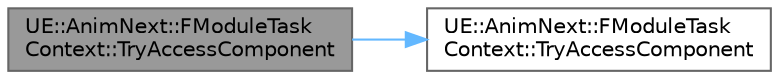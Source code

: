 digraph "UE::AnimNext::FModuleTaskContext::TryAccessComponent"
{
 // INTERACTIVE_SVG=YES
 // LATEX_PDF_SIZE
  bgcolor="transparent";
  edge [fontname=Helvetica,fontsize=10,labelfontname=Helvetica,labelfontsize=10];
  node [fontname=Helvetica,fontsize=10,shape=box,height=0.2,width=0.4];
  rankdir="LR";
  Node1 [id="Node000001",label="UE::AnimNext::FModuleTask\lContext::TryAccessComponent",height=0.2,width=0.4,color="gray40", fillcolor="grey60", style="filled", fontcolor="black",tooltip=" "];
  Node1 -> Node2 [id="edge1_Node000001_Node000002",color="steelblue1",style="solid",tooltip=" "];
  Node2 [id="Node000002",label="UE::AnimNext::FModuleTask\lContext::TryAccessComponent",height=0.2,width=0.4,color="grey40", fillcolor="white", style="filled",URL="$d6/d3f/structUE_1_1AnimNext_1_1FModuleTaskContext.html#af8f9cf6537a5f869a0486669e051cc77",tooltip=" "];
}
